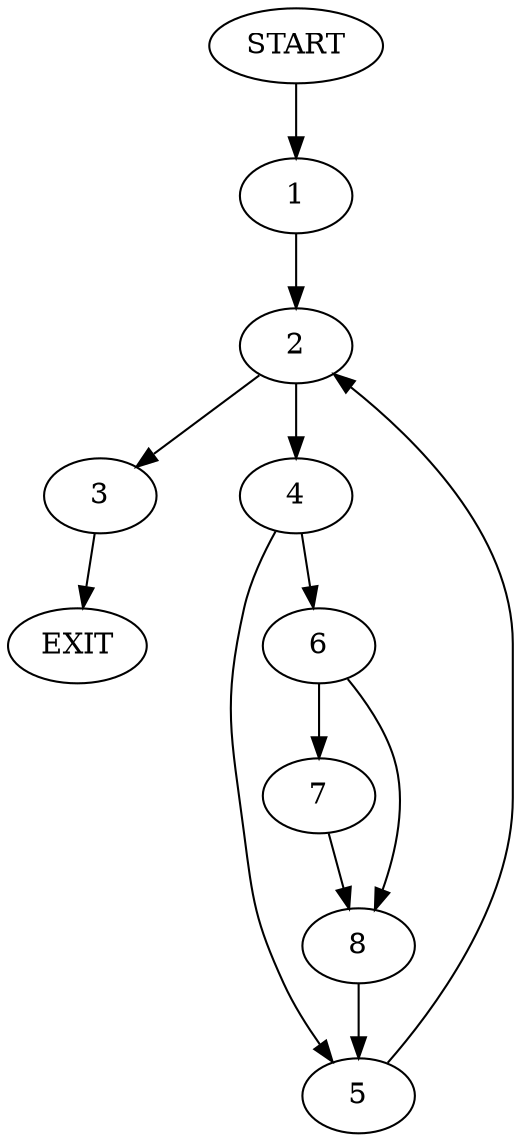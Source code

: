 digraph {
0 [label="START"]
9 [label="EXIT"]
0 -> 1
1 -> 2
2 -> 3
2 -> 4
3 -> 9
4 -> 5
4 -> 6
6 -> 7
6 -> 8
5 -> 2
8 -> 5
7 -> 8
}
